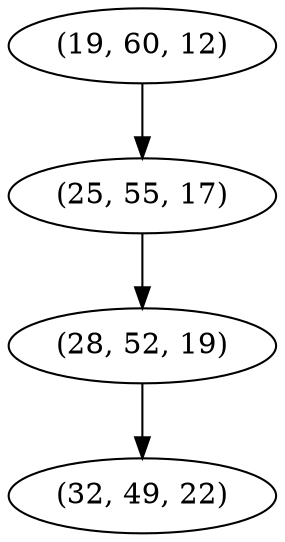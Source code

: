 digraph tree {
    "(19, 60, 12)";
    "(25, 55, 17)";
    "(28, 52, 19)";
    "(32, 49, 22)";
    "(19, 60, 12)" -> "(25, 55, 17)";
    "(25, 55, 17)" -> "(28, 52, 19)";
    "(28, 52, 19)" -> "(32, 49, 22)";
}
